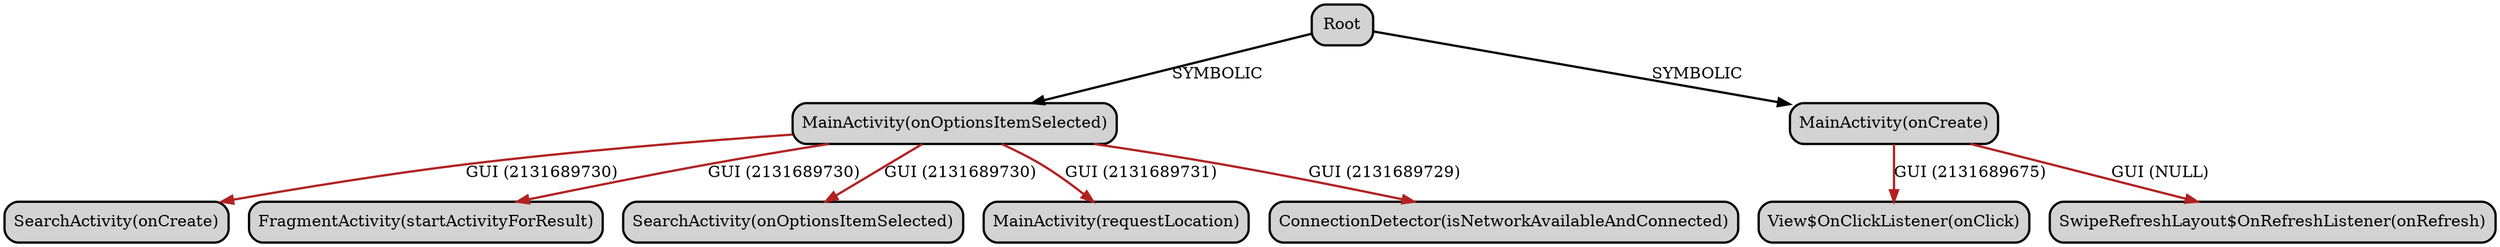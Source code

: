digraph "CallGraph" {
    node [style="rounded,bold,filled"];
    node [shape=box];
    "Root" [label="Root",];
    "org.asdtm.goodweather.MainActivity: boolean onOptionsItemSelected(android.view.MenuItem)" [label="MainActivity(onOptionsItemSelected)",];
    "Root"->"org.asdtm.goodweather.MainActivity: boolean onOptionsItemSelected(android.view.MenuItem)" [label="SYMBOLIC",style=bold,color=black,];
    "org.asdtm.goodweather.SearchActivity: void onCreate(android.os.Bundle)" [label="SearchActivity(onCreate)",];
    "org.asdtm.goodweather.MainActivity: boolean onOptionsItemSelected(android.view.MenuItem)"->"org.asdtm.goodweather.SearchActivity: void onCreate(android.os.Bundle)" [label="GUI (2131689730)",style=bold,color=firebrick,];
    "android.support.v4.app.FragmentActivity: void startActivityForResult(android.content.Intent,int)" [label="FragmentActivity(startActivityForResult)",];
    "org.asdtm.goodweather.MainActivity: boolean onOptionsItemSelected(android.view.MenuItem)"->"android.support.v4.app.FragmentActivity: void startActivityForResult(android.content.Intent,int)" [label="GUI (2131689730)",style=bold,color=firebrick,];
    "org.asdtm.goodweather.SearchActivity: boolean onOptionsItemSelected(android.view.MenuItem)" [label="SearchActivity(onOptionsItemSelected)",];
    "org.asdtm.goodweather.MainActivity: boolean onOptionsItemSelected(android.view.MenuItem)"->"org.asdtm.goodweather.SearchActivity: boolean onOptionsItemSelected(android.view.MenuItem)" [label="GUI (2131689730)",style=bold,color=firebrick,];
    "org.asdtm.goodweather.MainActivity: void requestLocation()" [label="MainActivity(requestLocation)",];
    "org.asdtm.goodweather.MainActivity: boolean onOptionsItemSelected(android.view.MenuItem)"->"org.asdtm.goodweather.MainActivity: void requestLocation()" [label="GUI (2131689731)",style=bold,color=firebrick,];
    "org.asdtm.goodweather.ConnectionDetector: boolean isNetworkAvailableAndConnected()" [label="ConnectionDetector(isNetworkAvailableAndConnected)",];
    "org.asdtm.goodweather.MainActivity: boolean onOptionsItemSelected(android.view.MenuItem)"->"org.asdtm.goodweather.ConnectionDetector: boolean isNetworkAvailableAndConnected()" [label="GUI (2131689729)",style=bold,color=firebrick,];
    "org.asdtm.goodweather.MainActivity: void onCreate(android.os.Bundle)" [label="MainActivity(onCreate)",];
    "Root"->"org.asdtm.goodweather.MainActivity: void onCreate(android.os.Bundle)" [label="SYMBOLIC",style=bold,color=black,];
    "android.view.View$OnClickListener: void onClick(android.view.View)" [label="View$OnClickListener(onClick)",];
    "org.asdtm.goodweather.MainActivity: void onCreate(android.os.Bundle)"->"android.view.View$OnClickListener: void onClick(android.view.View)" [label="GUI (2131689675)",style=bold,color=firebrick,];
    "android.support.v4.widget.SwipeRefreshLayout$OnRefreshListener: void onRefresh()" [label="SwipeRefreshLayout$OnRefreshListener(onRefresh)",];
    "org.asdtm.goodweather.MainActivity: void onCreate(android.os.Bundle)"->"android.support.v4.widget.SwipeRefreshLayout$OnRefreshListener: void onRefresh()" [label="GUI (NULL)",style=bold,color=firebrick,];
}

